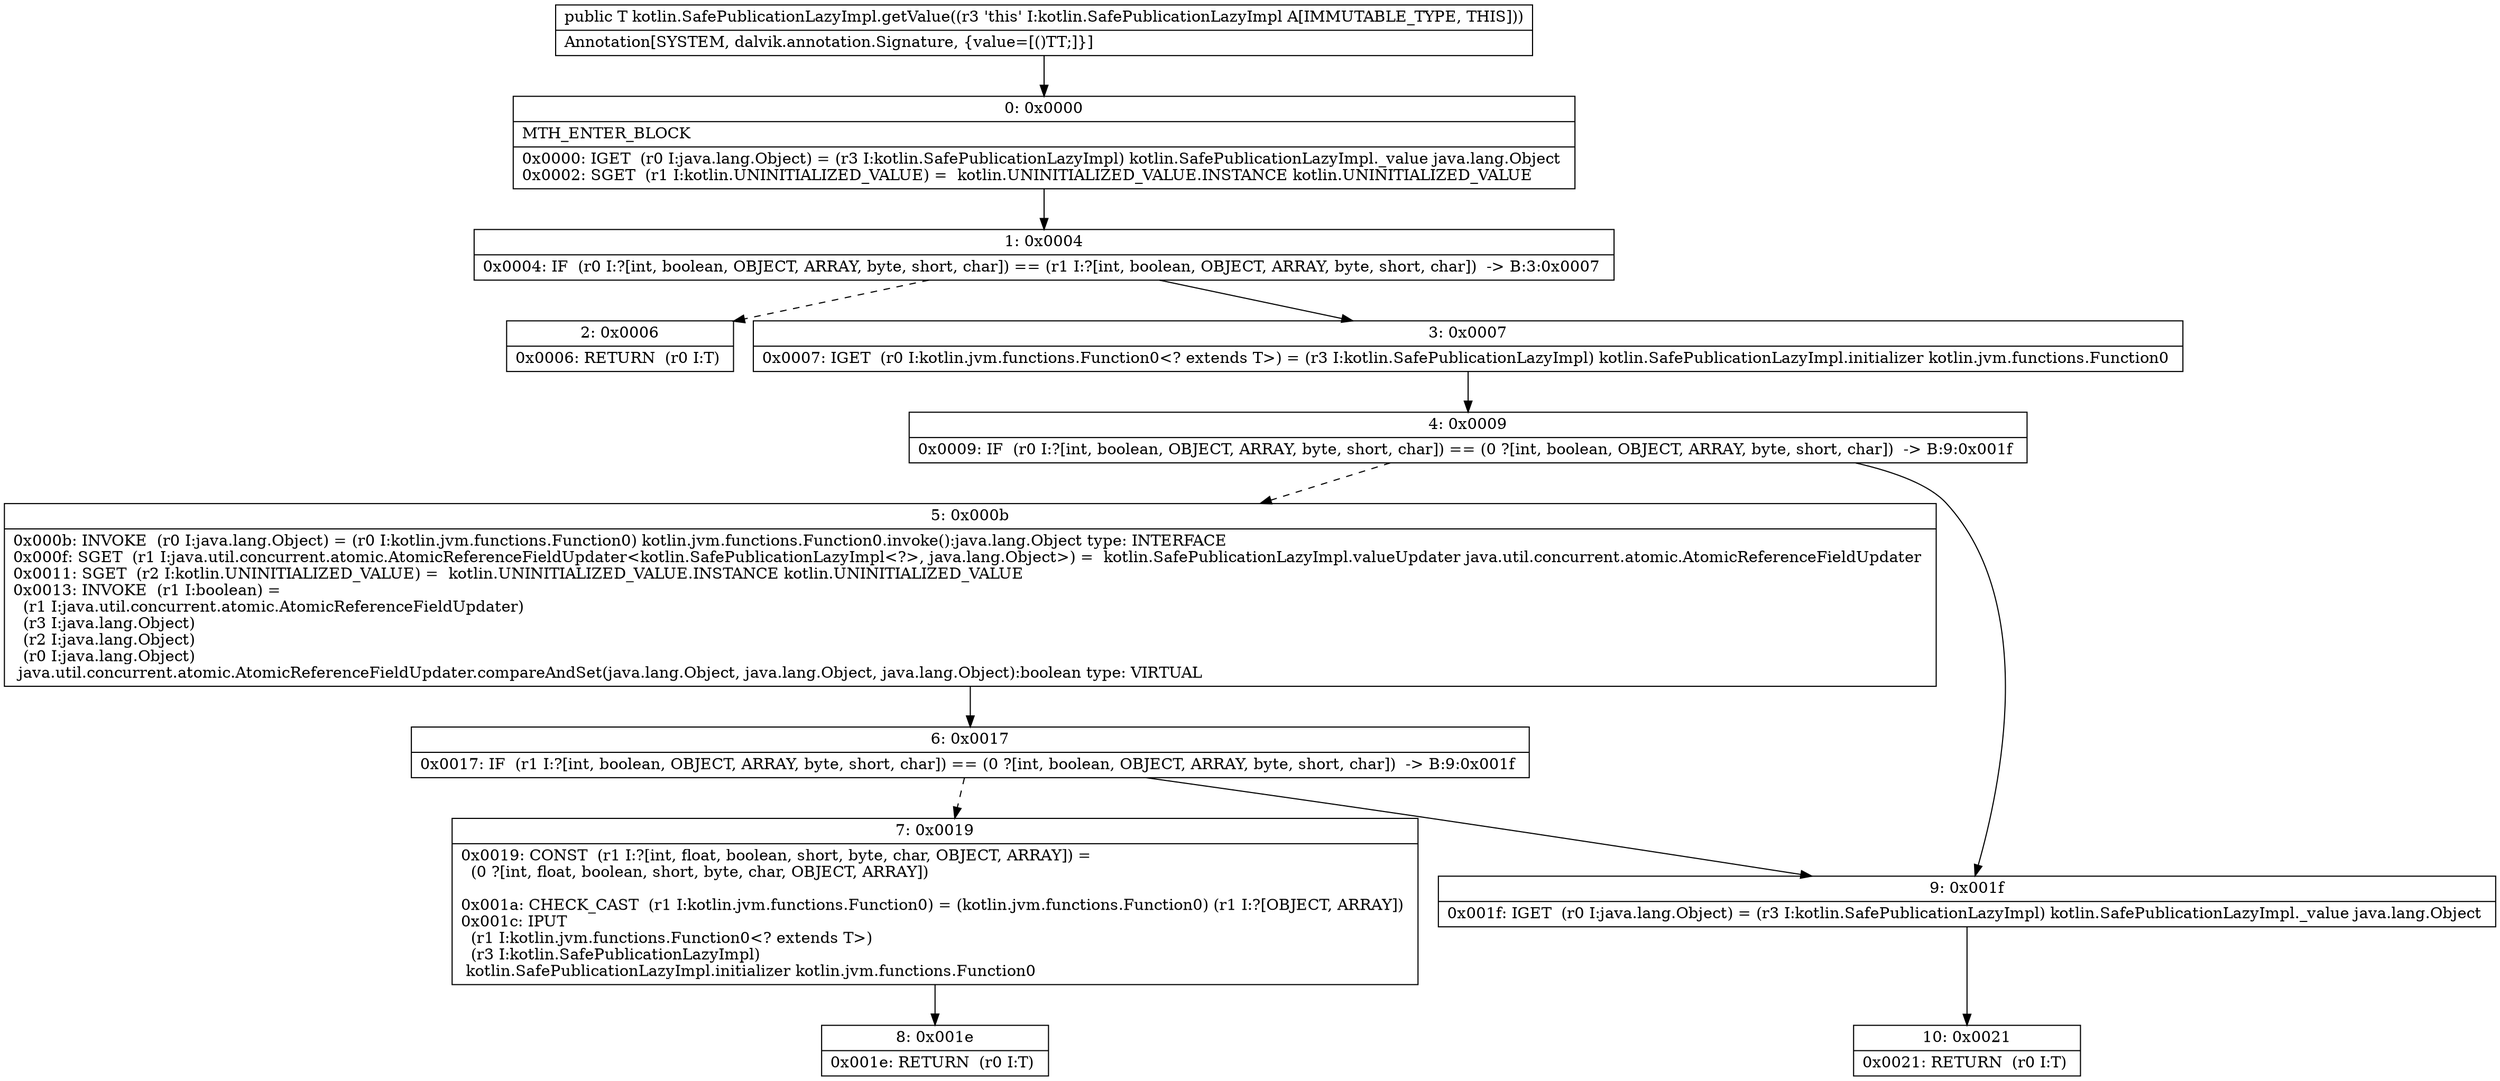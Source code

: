 digraph "CFG forkotlin.SafePublicationLazyImpl.getValue()Ljava\/lang\/Object;" {
Node_0 [shape=record,label="{0\:\ 0x0000|MTH_ENTER_BLOCK\l|0x0000: IGET  (r0 I:java.lang.Object) = (r3 I:kotlin.SafePublicationLazyImpl) kotlin.SafePublicationLazyImpl._value java.lang.Object \l0x0002: SGET  (r1 I:kotlin.UNINITIALIZED_VALUE) =  kotlin.UNINITIALIZED_VALUE.INSTANCE kotlin.UNINITIALIZED_VALUE \l}"];
Node_1 [shape=record,label="{1\:\ 0x0004|0x0004: IF  (r0 I:?[int, boolean, OBJECT, ARRAY, byte, short, char]) == (r1 I:?[int, boolean, OBJECT, ARRAY, byte, short, char])  \-\> B:3:0x0007 \l}"];
Node_2 [shape=record,label="{2\:\ 0x0006|0x0006: RETURN  (r0 I:T) \l}"];
Node_3 [shape=record,label="{3\:\ 0x0007|0x0007: IGET  (r0 I:kotlin.jvm.functions.Function0\<? extends T\>) = (r3 I:kotlin.SafePublicationLazyImpl) kotlin.SafePublicationLazyImpl.initializer kotlin.jvm.functions.Function0 \l}"];
Node_4 [shape=record,label="{4\:\ 0x0009|0x0009: IF  (r0 I:?[int, boolean, OBJECT, ARRAY, byte, short, char]) == (0 ?[int, boolean, OBJECT, ARRAY, byte, short, char])  \-\> B:9:0x001f \l}"];
Node_5 [shape=record,label="{5\:\ 0x000b|0x000b: INVOKE  (r0 I:java.lang.Object) = (r0 I:kotlin.jvm.functions.Function0) kotlin.jvm.functions.Function0.invoke():java.lang.Object type: INTERFACE \l0x000f: SGET  (r1 I:java.util.concurrent.atomic.AtomicReferenceFieldUpdater\<kotlin.SafePublicationLazyImpl\<?\>, java.lang.Object\>) =  kotlin.SafePublicationLazyImpl.valueUpdater java.util.concurrent.atomic.AtomicReferenceFieldUpdater \l0x0011: SGET  (r2 I:kotlin.UNINITIALIZED_VALUE) =  kotlin.UNINITIALIZED_VALUE.INSTANCE kotlin.UNINITIALIZED_VALUE \l0x0013: INVOKE  (r1 I:boolean) = \l  (r1 I:java.util.concurrent.atomic.AtomicReferenceFieldUpdater)\l  (r3 I:java.lang.Object)\l  (r2 I:java.lang.Object)\l  (r0 I:java.lang.Object)\l java.util.concurrent.atomic.AtomicReferenceFieldUpdater.compareAndSet(java.lang.Object, java.lang.Object, java.lang.Object):boolean type: VIRTUAL \l}"];
Node_6 [shape=record,label="{6\:\ 0x0017|0x0017: IF  (r1 I:?[int, boolean, OBJECT, ARRAY, byte, short, char]) == (0 ?[int, boolean, OBJECT, ARRAY, byte, short, char])  \-\> B:9:0x001f \l}"];
Node_7 [shape=record,label="{7\:\ 0x0019|0x0019: CONST  (r1 I:?[int, float, boolean, short, byte, char, OBJECT, ARRAY]) = \l  (0 ?[int, float, boolean, short, byte, char, OBJECT, ARRAY])\l \l0x001a: CHECK_CAST  (r1 I:kotlin.jvm.functions.Function0) = (kotlin.jvm.functions.Function0) (r1 I:?[OBJECT, ARRAY]) \l0x001c: IPUT  \l  (r1 I:kotlin.jvm.functions.Function0\<? extends T\>)\l  (r3 I:kotlin.SafePublicationLazyImpl)\l kotlin.SafePublicationLazyImpl.initializer kotlin.jvm.functions.Function0 \l}"];
Node_8 [shape=record,label="{8\:\ 0x001e|0x001e: RETURN  (r0 I:T) \l}"];
Node_9 [shape=record,label="{9\:\ 0x001f|0x001f: IGET  (r0 I:java.lang.Object) = (r3 I:kotlin.SafePublicationLazyImpl) kotlin.SafePublicationLazyImpl._value java.lang.Object \l}"];
Node_10 [shape=record,label="{10\:\ 0x0021|0x0021: RETURN  (r0 I:T) \l}"];
MethodNode[shape=record,label="{public T kotlin.SafePublicationLazyImpl.getValue((r3 'this' I:kotlin.SafePublicationLazyImpl A[IMMUTABLE_TYPE, THIS]))  | Annotation[SYSTEM, dalvik.annotation.Signature, \{value=[()TT;]\}]\l}"];
MethodNode -> Node_0;
Node_0 -> Node_1;
Node_1 -> Node_2[style=dashed];
Node_1 -> Node_3;
Node_3 -> Node_4;
Node_4 -> Node_5[style=dashed];
Node_4 -> Node_9;
Node_5 -> Node_6;
Node_6 -> Node_7[style=dashed];
Node_6 -> Node_9;
Node_7 -> Node_8;
Node_9 -> Node_10;
}

